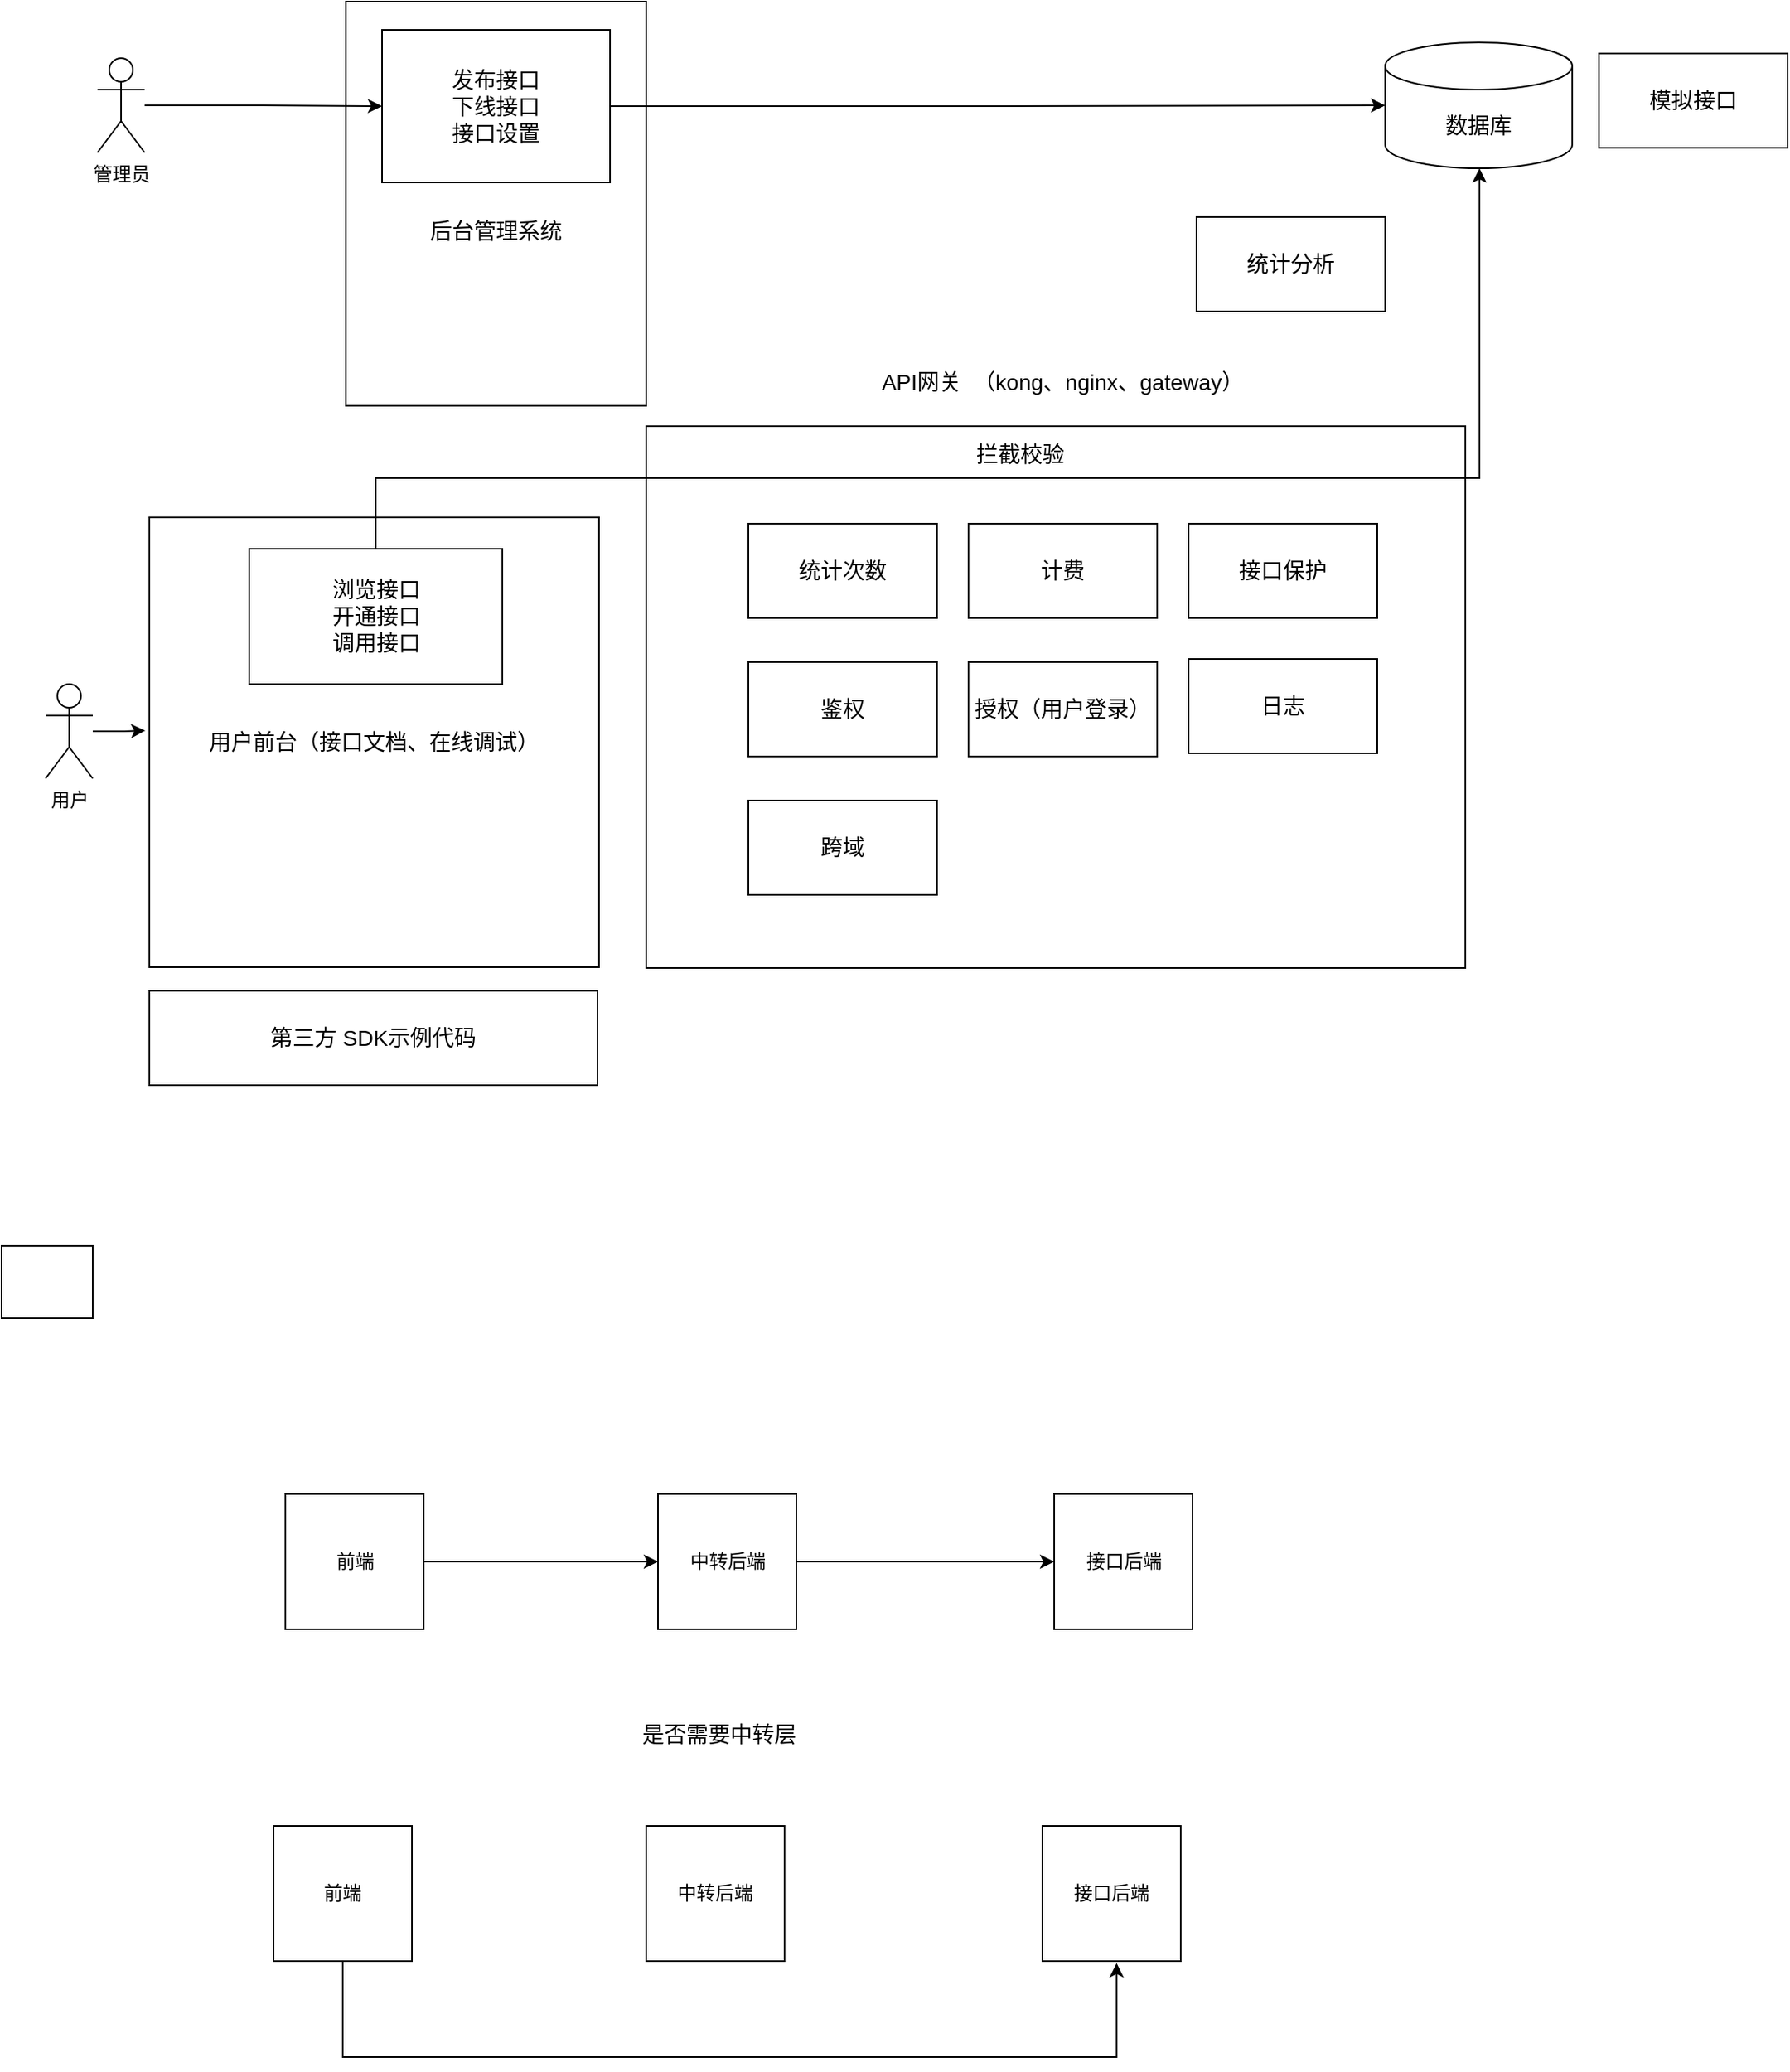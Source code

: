 <mxfile version="20.8.16" type="device"><diagram id="hMFRZ5Ucw35rIiQiwTfO" name="第 1 页"><mxGraphModel dx="1036" dy="654" grid="0" gridSize="10" guides="1" tooltips="1" connect="1" arrows="1" fold="1" page="1" pageScale="1" pageWidth="1169" pageHeight="827" math="0" shadow="0"><root><mxCell id="0"/><mxCell id="1" parent="0"/><mxCell id="ds4uKNwVcuhj9vqe1-NF-26" value="" style="rounded=0;whiteSpace=wrap;html=1;fontSize=14;" parent="1" vertex="1"><mxGeometry x="425" y="321" width="521" height="344.5" as="geometry"/></mxCell><mxCell id="ds4uKNwVcuhj9vqe1-NF-1" value="管理员" style="shape=umlActor;verticalLabelPosition=bottom;verticalAlign=top;html=1;outlineConnect=0;" parent="1" vertex="1"><mxGeometry x="76" y="87.0" width="30" height="60" as="geometry"/></mxCell><mxCell id="ds4uKNwVcuhj9vqe1-NF-14" style="edgeStyle=orthogonalEdgeStyle;rounded=0;orthogonalLoop=1;jettySize=auto;html=1;entryX=-0.009;entryY=0.474;entryDx=0;entryDy=0;entryPerimeter=0;fontSize=14;" parent="1" source="ds4uKNwVcuhj9vqe1-NF-3" target="ds4uKNwVcuhj9vqe1-NF-12" edge="1"><mxGeometry relative="1" as="geometry"/></mxCell><mxCell id="ds4uKNwVcuhj9vqe1-NF-3" value="用户" style="shape=umlActor;verticalLabelPosition=bottom;verticalAlign=top;html=1;outlineConnect=0;" parent="1" vertex="1"><mxGeometry x="43" y="485" width="30" height="60" as="geometry"/></mxCell><mxCell id="ds4uKNwVcuhj9vqe1-NF-8" value="" style="group" parent="1" vertex="1" connectable="0"><mxGeometry x="234" y="51" width="191" height="257" as="geometry"/></mxCell><mxCell id="ds4uKNwVcuhj9vqe1-NF-4" value="&lt;font style=&quot;font-size: 14px;&quot;&gt;&lt;br&gt;&lt;br&gt;后台管理系统&lt;/font&gt;" style="rounded=0;whiteSpace=wrap;html=1;" parent="ds4uKNwVcuhj9vqe1-NF-8" vertex="1"><mxGeometry width="191" height="257" as="geometry"/></mxCell><mxCell id="ds4uKNwVcuhj9vqe1-NF-5" value="发布接口&lt;br&gt;下线接口&lt;br&gt;接口设置" style="rounded=0;whiteSpace=wrap;html=1;fontSize=14;" parent="ds4uKNwVcuhj9vqe1-NF-8" vertex="1"><mxGeometry x="23" y="18" width="145" height="97" as="geometry"/></mxCell><mxCell id="ds4uKNwVcuhj9vqe1-NF-7" style="edgeStyle=orthogonalEdgeStyle;rounded=0;orthogonalLoop=1;jettySize=auto;html=1;fontSize=14;" parent="1" source="ds4uKNwVcuhj9vqe1-NF-1" target="ds4uKNwVcuhj9vqe1-NF-5" edge="1"><mxGeometry relative="1" as="geometry"/></mxCell><mxCell id="ds4uKNwVcuhj9vqe1-NF-9" value="数据库" style="shape=cylinder3;whiteSpace=wrap;html=1;boundedLbl=1;backgroundOutline=1;size=15;fontSize=14;" parent="1" vertex="1"><mxGeometry x="895" y="77" width="119" height="80" as="geometry"/></mxCell><mxCell id="ds4uKNwVcuhj9vqe1-NF-11" style="edgeStyle=orthogonalEdgeStyle;rounded=0;orthogonalLoop=1;jettySize=auto;html=1;exitX=1;exitY=0.5;exitDx=0;exitDy=0;fontSize=14;" parent="1" source="ds4uKNwVcuhj9vqe1-NF-5" target="ds4uKNwVcuhj9vqe1-NF-9" edge="1"><mxGeometry relative="1" as="geometry"/></mxCell><mxCell id="ds4uKNwVcuhj9vqe1-NF-16" value="" style="group" parent="1" vertex="1" connectable="0"><mxGeometry x="109" y="379" width="294" height="294" as="geometry"/></mxCell><mxCell id="ds4uKNwVcuhj9vqe1-NF-12" value="用户前台（接口文档、在线调试）" style="whiteSpace=wrap;html=1;aspect=fixed;fontSize=14;" parent="ds4uKNwVcuhj9vqe1-NF-16" vertex="1"><mxGeometry width="286" height="286" as="geometry"/></mxCell><mxCell id="ds4uKNwVcuhj9vqe1-NF-13" value="浏览接口&lt;br&gt;开通接口&lt;br&gt;调用接口" style="rounded=0;whiteSpace=wrap;html=1;fontSize=14;" parent="ds4uKNwVcuhj9vqe1-NF-16" vertex="1"><mxGeometry x="63.5" y="20" width="161" height="86" as="geometry"/></mxCell><mxCell id="ds4uKNwVcuhj9vqe1-NF-17" value="统计次数" style="rounded=0;whiteSpace=wrap;html=1;fontSize=14;" parent="1" vertex="1"><mxGeometry x="490" y="383" width="120" height="60" as="geometry"/></mxCell><mxCell id="ds4uKNwVcuhj9vqe1-NF-18" value="拦截校验" style="text;html=1;strokeColor=none;fillColor=none;align=center;verticalAlign=middle;whiteSpace=wrap;rounded=0;fontSize=14;" parent="1" vertex="1"><mxGeometry x="633" y="324" width="60" height="30" as="geometry"/></mxCell><mxCell id="ds4uKNwVcuhj9vqe1-NF-19" value="计费" style="rounded=0;whiteSpace=wrap;html=1;fontSize=14;" parent="1" vertex="1"><mxGeometry x="630" y="383" width="120" height="60" as="geometry"/></mxCell><mxCell id="ds4uKNwVcuhj9vqe1-NF-20" value="接口保护" style="rounded=0;whiteSpace=wrap;html=1;fontSize=14;" parent="1" vertex="1"><mxGeometry x="770" y="383" width="120" height="60" as="geometry"/></mxCell><mxCell id="ds4uKNwVcuhj9vqe1-NF-21" value="鉴权" style="rounded=0;whiteSpace=wrap;html=1;fontSize=14;" parent="1" vertex="1"><mxGeometry x="490" y="471" width="120" height="60" as="geometry"/></mxCell><mxCell id="ds4uKNwVcuhj9vqe1-NF-22" value="授权（用户登录）" style="rounded=0;whiteSpace=wrap;html=1;fontSize=14;" parent="1" vertex="1"><mxGeometry x="630" y="471" width="120" height="60" as="geometry"/></mxCell><mxCell id="ds4uKNwVcuhj9vqe1-NF-23" value="日志" style="rounded=0;whiteSpace=wrap;html=1;fontSize=14;" parent="1" vertex="1"><mxGeometry x="770" y="469" width="120" height="60" as="geometry"/></mxCell><mxCell id="ds4uKNwVcuhj9vqe1-NF-24" value="跨域" style="rounded=0;whiteSpace=wrap;html=1;fontSize=14;" parent="1" vertex="1"><mxGeometry x="490" y="559" width="120" height="60" as="geometry"/></mxCell><mxCell id="ds4uKNwVcuhj9vqe1-NF-25" style="edgeStyle=orthogonalEdgeStyle;rounded=0;orthogonalLoop=1;jettySize=auto;html=1;fontSize=14;" parent="1" source="ds4uKNwVcuhj9vqe1-NF-13" target="ds4uKNwVcuhj9vqe1-NF-9" edge="1"><mxGeometry relative="1" as="geometry"><Array as="points"><mxPoint x="253" y="354"/><mxPoint x="955" y="354"/></Array></mxGeometry></mxCell><mxCell id="ds4uKNwVcuhj9vqe1-NF-27" value="API网关&amp;nbsp; （kong、nginx、gateway）" style="text;html=1;strokeColor=none;fillColor=none;align=center;verticalAlign=middle;whiteSpace=wrap;rounded=0;fontSize=14;" parent="1" vertex="1"><mxGeometry x="531" y="278" width="318" height="30" as="geometry"/></mxCell><mxCell id="ds4uKNwVcuhj9vqe1-NF-28" value="模拟接口" style="rounded=0;whiteSpace=wrap;html=1;fontSize=14;" parent="1" vertex="1"><mxGeometry x="1031" y="84" width="120" height="60" as="geometry"/></mxCell><mxCell id="ds4uKNwVcuhj9vqe1-NF-29" value="第三方 SDK示例代码" style="rounded=0;whiteSpace=wrap;html=1;fontSize=14;" parent="1" vertex="1"><mxGeometry x="109" y="680" width="285" height="60" as="geometry"/></mxCell><mxCell id="ds4uKNwVcuhj9vqe1-NF-31" value="统计分析" style="rounded=0;whiteSpace=wrap;html=1;fontSize=14;" parent="1" vertex="1"><mxGeometry x="775" y="188" width="120" height="60" as="geometry"/></mxCell><mxCell id="XCWZoOyXNzSxoliqRNJ1-1" value="" style="rounded=0;whiteSpace=wrap;html=1;" vertex="1" parent="1"><mxGeometry x="15" y="842" width="58" height="46" as="geometry"/></mxCell><mxCell id="XCWZoOyXNzSxoliqRNJ1-15" value="" style="group" vertex="1" connectable="0" parent="1"><mxGeometry x="188" y="1000" width="584.5" height="358" as="geometry"/></mxCell><mxCell id="XCWZoOyXNzSxoliqRNJ1-2" value="前端" style="rounded=0;whiteSpace=wrap;html=1;" vertex="1" parent="XCWZoOyXNzSxoliqRNJ1-15"><mxGeometry x="7.5" width="88" height="86" as="geometry"/></mxCell><mxCell id="XCWZoOyXNzSxoliqRNJ1-3" value="中转后端" style="rounded=0;whiteSpace=wrap;html=1;" vertex="1" parent="XCWZoOyXNzSxoliqRNJ1-15"><mxGeometry x="244.5" width="88" height="86" as="geometry"/></mxCell><mxCell id="XCWZoOyXNzSxoliqRNJ1-5" style="edgeStyle=orthogonalEdgeStyle;rounded=0;orthogonalLoop=1;jettySize=auto;html=1;entryX=0;entryY=0.5;entryDx=0;entryDy=0;" edge="1" parent="XCWZoOyXNzSxoliqRNJ1-15" source="XCWZoOyXNzSxoliqRNJ1-2" target="XCWZoOyXNzSxoliqRNJ1-3"><mxGeometry relative="1" as="geometry"/></mxCell><mxCell id="XCWZoOyXNzSxoliqRNJ1-4" value="接口后端" style="rounded=0;whiteSpace=wrap;html=1;" vertex="1" parent="XCWZoOyXNzSxoliqRNJ1-15"><mxGeometry x="496.5" width="88" height="86" as="geometry"/></mxCell><mxCell id="XCWZoOyXNzSxoliqRNJ1-6" style="edgeStyle=orthogonalEdgeStyle;rounded=0;orthogonalLoop=1;jettySize=auto;html=1;entryX=0;entryY=0.5;entryDx=0;entryDy=0;" edge="1" parent="XCWZoOyXNzSxoliqRNJ1-15" source="XCWZoOyXNzSxoliqRNJ1-3" target="XCWZoOyXNzSxoliqRNJ1-4"><mxGeometry relative="1" as="geometry"/></mxCell><mxCell id="XCWZoOyXNzSxoliqRNJ1-12" style="edgeStyle=orthogonalEdgeStyle;rounded=0;orthogonalLoop=1;jettySize=auto;html=1;" edge="1" parent="XCWZoOyXNzSxoliqRNJ1-15" source="XCWZoOyXNzSxoliqRNJ1-8"><mxGeometry relative="1" as="geometry"><mxPoint x="536.2" y="298.2" as="targetPoint"/><Array as="points"><mxPoint x="44" y="358"/><mxPoint x="536" y="358"/></Array></mxGeometry></mxCell><mxCell id="XCWZoOyXNzSxoliqRNJ1-8" value="前端" style="rounded=0;whiteSpace=wrap;html=1;" vertex="1" parent="XCWZoOyXNzSxoliqRNJ1-15"><mxGeometry y="211" width="88" height="86" as="geometry"/></mxCell><mxCell id="XCWZoOyXNzSxoliqRNJ1-10" value="中转后端" style="rounded=0;whiteSpace=wrap;html=1;" vertex="1" parent="XCWZoOyXNzSxoliqRNJ1-15"><mxGeometry x="237" y="211" width="88" height="86" as="geometry"/></mxCell><mxCell id="XCWZoOyXNzSxoliqRNJ1-11" value="接口后端" style="rounded=0;whiteSpace=wrap;html=1;" vertex="1" parent="XCWZoOyXNzSxoliqRNJ1-15"><mxGeometry x="489" y="211" width="88" height="86" as="geometry"/></mxCell><mxCell id="XCWZoOyXNzSxoliqRNJ1-14" value="&lt;font style=&quot;font-size: 14px;&quot;&gt;是否需要中转层&lt;/font&gt;" style="text;html=1;align=center;verticalAlign=middle;resizable=0;points=[];autosize=1;strokeColor=none;fillColor=none;" vertex="1" parent="XCWZoOyXNzSxoliqRNJ1-15"><mxGeometry x="224.5" y="138" width="116" height="29" as="geometry"/></mxCell></root></mxGraphModel></diagram></mxfile>